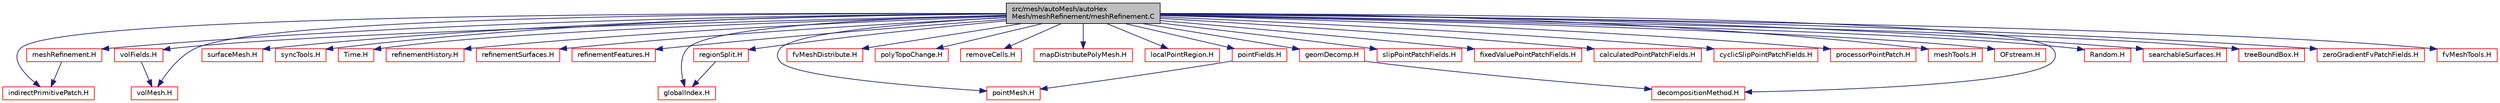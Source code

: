 digraph "src/mesh/autoMesh/autoHexMesh/meshRefinement/meshRefinement.C"
{
  bgcolor="transparent";
  edge [fontname="Helvetica",fontsize="10",labelfontname="Helvetica",labelfontsize="10"];
  node [fontname="Helvetica",fontsize="10",shape=record];
  Node1 [label="src/mesh/autoMesh/autoHex\lMesh/meshRefinement/meshRefinement.C",height=0.2,width=0.4,color="black", fillcolor="grey75", style="filled", fontcolor="black"];
  Node1 -> Node2 [color="midnightblue",fontsize="10",style="solid",fontname="Helvetica"];
  Node2 [label="meshRefinement.H",height=0.2,width=0.4,color="red",URL="$a07000.html"];
  Node2 -> Node3 [color="midnightblue",fontsize="10",style="solid",fontname="Helvetica"];
  Node3 [label="indirectPrimitivePatch.H",height=0.2,width=0.4,color="red",URL="$a08685.html"];
  Node1 -> Node4 [color="midnightblue",fontsize="10",style="solid",fontname="Helvetica"];
  Node4 [label="volMesh.H",height=0.2,width=0.4,color="red",URL="$a06102.html"];
  Node1 -> Node5 [color="midnightblue",fontsize="10",style="solid",fontname="Helvetica"];
  Node5 [label="volFields.H",height=0.2,width=0.4,color="red",URL="$a05554.html"];
  Node5 -> Node4 [color="midnightblue",fontsize="10",style="solid",fontname="Helvetica"];
  Node1 -> Node6 [color="midnightblue",fontsize="10",style="solid",fontname="Helvetica"];
  Node6 [label="surfaceMesh.H",height=0.2,width=0.4,color="red",URL="$a06101.html"];
  Node1 -> Node7 [color="midnightblue",fontsize="10",style="solid",fontname="Helvetica"];
  Node7 [label="syncTools.H",height=0.2,width=0.4,color="red",URL="$a08625.html"];
  Node1 -> Node8 [color="midnightblue",fontsize="10",style="solid",fontname="Helvetica"];
  Node8 [label="Time.H",height=0.2,width=0.4,color="red",URL="$a07804.html"];
  Node1 -> Node9 [color="midnightblue",fontsize="10",style="solid",fontname="Helvetica"];
  Node9 [label="refinementHistory.H",height=0.2,width=0.4,color="red",URL="$a04856.html"];
  Node1 -> Node10 [color="midnightblue",fontsize="10",style="solid",fontname="Helvetica"];
  Node10 [label="refinementSurfaces.H",height=0.2,width=0.4,color="red",URL="$a07012.html"];
  Node1 -> Node11 [color="midnightblue",fontsize="10",style="solid",fontname="Helvetica"];
  Node11 [label="refinementFeatures.H",height=0.2,width=0.4,color="red",URL="$a07010.html"];
  Node1 -> Node12 [color="midnightblue",fontsize="10",style="solid",fontname="Helvetica"];
  Node12 [label="decompositionMethod.H",height=0.2,width=0.4,color="red",URL="$a09041.html"];
  Node1 -> Node13 [color="midnightblue",fontsize="10",style="solid",fontname="Helvetica"];
  Node13 [label="regionSplit.H",height=0.2,width=0.4,color="red",URL="$a07286.html"];
  Node13 -> Node14 [color="midnightblue",fontsize="10",style="solid",fontname="Helvetica"];
  Node14 [label="globalIndex.H",height=0.2,width=0.4,color="red",URL="$a08543.html"];
  Node1 -> Node15 [color="midnightblue",fontsize="10",style="solid",fontname="Helvetica"];
  Node15 [label="fvMeshDistribute.H",height=0.2,width=0.4,color="red",URL="$a04734.html"];
  Node1 -> Node3 [color="midnightblue",fontsize="10",style="solid",fontname="Helvetica"];
  Node1 -> Node16 [color="midnightblue",fontsize="10",style="solid",fontname="Helvetica"];
  Node16 [label="polyTopoChange.H",height=0.2,width=0.4,color="red",URL="$a04846.html"];
  Node1 -> Node17 [color="midnightblue",fontsize="10",style="solid",fontname="Helvetica"];
  Node17 [label="removeCells.H",height=0.2,width=0.4,color="red",URL="$a04858.html"];
  Node1 -> Node18 [color="midnightblue",fontsize="10",style="solid",fontname="Helvetica"];
  Node18 [label="mapDistributePolyMesh.H",height=0.2,width=0.4,color="red",URL="$a08564.html"];
  Node1 -> Node19 [color="midnightblue",fontsize="10",style="solid",fontname="Helvetica"];
  Node19 [label="localPointRegion.H",height=0.2,width=0.4,color="red",URL="$a07284.html"];
  Node1 -> Node20 [color="midnightblue",fontsize="10",style="solid",fontname="Helvetica"];
  Node20 [label="pointMesh.H",height=0.2,width=0.4,color="red",URL="$a08502.html"];
  Node1 -> Node21 [color="midnightblue",fontsize="10",style="solid",fontname="Helvetica"];
  Node21 [label="pointFields.H",height=0.2,width=0.4,color="red",URL="$a07993.html"];
  Node21 -> Node20 [color="midnightblue",fontsize="10",style="solid",fontname="Helvetica"];
  Node1 -> Node22 [color="midnightblue",fontsize="10",style="solid",fontname="Helvetica"];
  Node22 [label="slipPointPatchFields.H",height=0.2,width=0.4,color="red",URL="$a08069.html"];
  Node1 -> Node23 [color="midnightblue",fontsize="10",style="solid",fontname="Helvetica"];
  Node23 [label="fixedValuePointPatchFields.H",height=0.2,width=0.4,color="red",URL="$a08012.html"];
  Node1 -> Node24 [color="midnightblue",fontsize="10",style="solid",fontname="Helvetica"];
  Node24 [label="calculatedPointPatchFields.H",height=0.2,width=0.4,color="red",URL="$a08004.html"];
  Node1 -> Node25 [color="midnightblue",fontsize="10",style="solid",fontname="Helvetica"];
  Node25 [label="cyclicSlipPointPatchFields.H",height=0.2,width=0.4,color="red",URL="$a08028.html"];
  Node1 -> Node26 [color="midnightblue",fontsize="10",style="solid",fontname="Helvetica"];
  Node26 [label="processorPointPatch.H",height=0.2,width=0.4,color="red",URL="$a08523.html"];
  Node1 -> Node14 [color="midnightblue",fontsize="10",style="solid",fontname="Helvetica"];
  Node1 -> Node27 [color="midnightblue",fontsize="10",style="solid",fontname="Helvetica"];
  Node27 [label="meshTools.H",height=0.2,width=0.4,color="red",URL="$a07252.html"];
  Node1 -> Node28 [color="midnightblue",fontsize="10",style="solid",fontname="Helvetica"];
  Node28 [label="OFstream.H",height=0.2,width=0.4,color="red",URL="$a07720.html"];
  Node1 -> Node29 [color="midnightblue",fontsize="10",style="solid",fontname="Helvetica"];
  Node29 [label="geomDecomp.H",height=0.2,width=0.4,color="red",URL="$a09045.html"];
  Node29 -> Node12 [color="midnightblue",fontsize="10",style="solid",fontname="Helvetica"];
  Node1 -> Node30 [color="midnightblue",fontsize="10",style="solid",fontname="Helvetica"];
  Node30 [label="Random.H",height=0.2,width=0.4,color="red",URL="$a08867.html"];
  Node1 -> Node31 [color="midnightblue",fontsize="10",style="solid",fontname="Helvetica"];
  Node31 [label="searchableSurfaces.H",height=0.2,width=0.4,color="red",URL="$a07306.html"];
  Node1 -> Node32 [color="midnightblue",fontsize="10",style="solid",fontname="Helvetica"];
  Node32 [label="treeBoundBox.H",height=0.2,width=0.4,color="red",URL="$a08745.html"];
  Node1 -> Node33 [color="midnightblue",fontsize="10",style="solid",fontname="Helvetica"];
  Node33 [label="zeroGradientFvPatchFields.H",height=0.2,width=0.4,color="red",URL="$a05151.html"];
  Node1 -> Node34 [color="midnightblue",fontsize="10",style="solid",fontname="Helvetica"];
  Node34 [label="fvMeshTools.H",height=0.2,width=0.4,color="red",URL="$a04737.html"];
}
